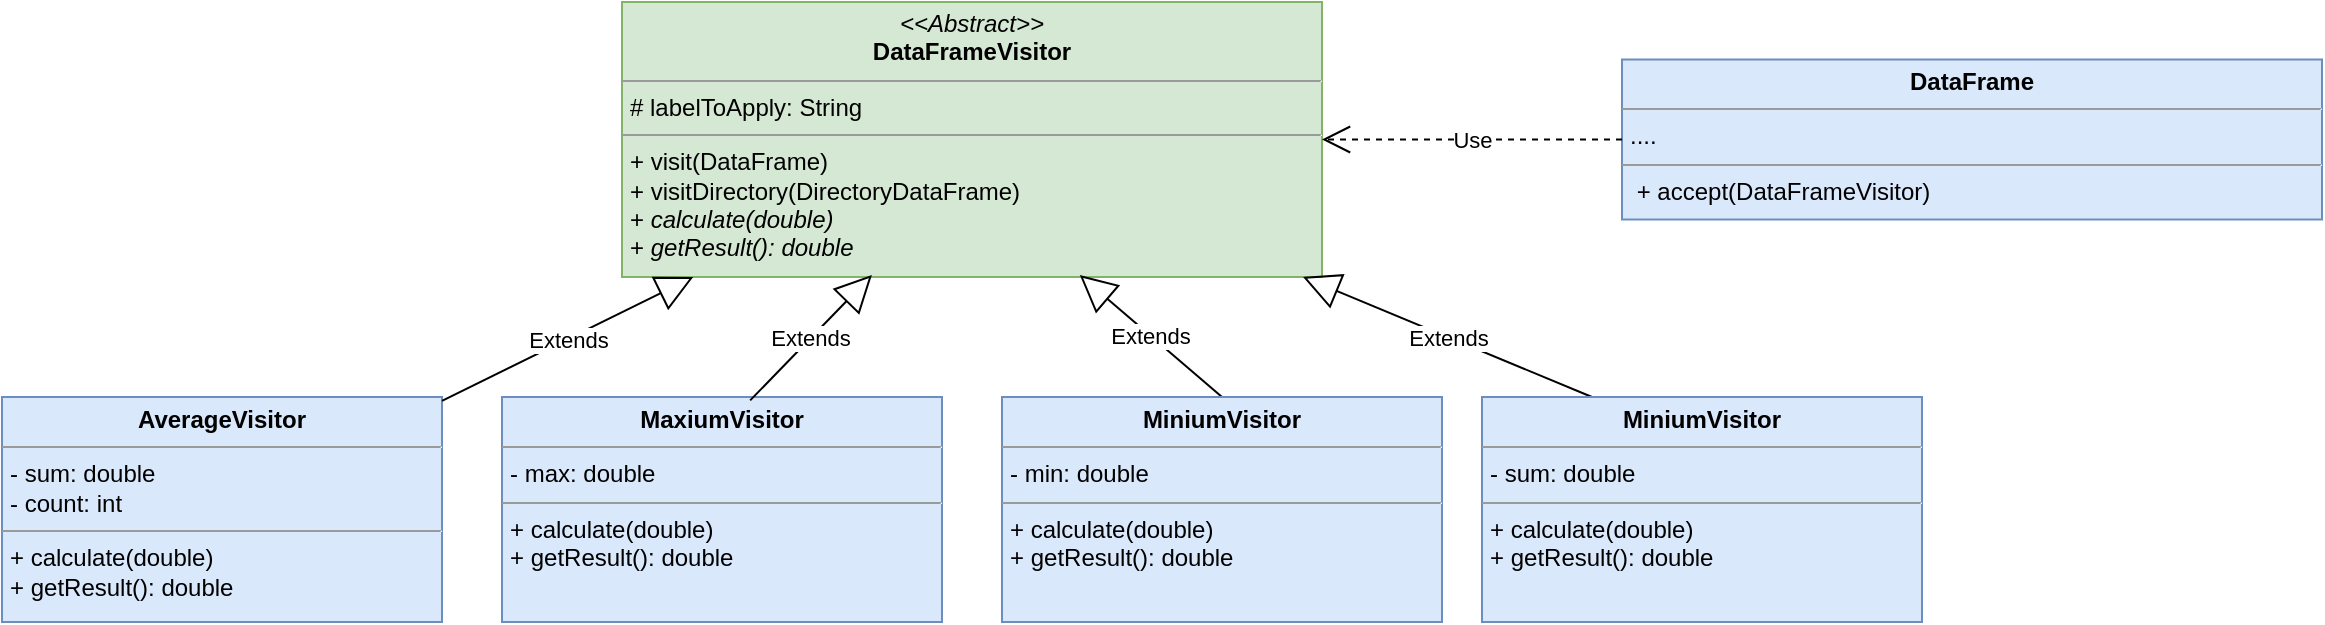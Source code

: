 <mxfile version="16.1.0" type="google"><diagram id="V5-rzfPQH0cTRpotUmMJ" name="Page-1"><mxGraphModel dx="1297" dy="611" grid="1" gridSize="10" guides="1" tooltips="1" connect="1" arrows="1" fold="1" page="1" pageScale="1" pageWidth="827" pageHeight="1169" math="0" shadow="0"><root><mxCell id="0"/><mxCell id="1" parent="0"/><mxCell id="WJecwUVQD8D9xX87UL5y-11" value="&lt;p style=&quot;margin: 0px ; margin-top: 4px ; text-align: center&quot;&gt;&lt;i&gt;&amp;lt;&amp;lt;Abstract&amp;gt;&amp;gt;&lt;/i&gt;&lt;br&gt;&lt;b&gt;DataFrameVisitor&lt;/b&gt;&lt;/p&gt;&lt;hr size=&quot;1&quot;&gt;&lt;p style=&quot;margin: 0px ; margin-left: 4px&quot;&gt;# labelToApply: String&lt;/p&gt;&lt;hr size=&quot;1&quot;&gt;&lt;p style=&quot;margin: 0px ; margin-left: 4px&quot;&gt;+ visit(DataFrame)&lt;/p&gt;&lt;p style=&quot;margin: 0px ; margin-left: 4px&quot;&gt;+ visitDirectory(DirectoryDataFrame)&lt;/p&gt;&lt;p style=&quot;margin: 0px ; margin-left: 4px&quot;&gt;+&amp;nbsp;&lt;i&gt;calculate(double)&lt;/i&gt;&lt;/p&gt;&lt;p style=&quot;margin: 0px ; margin-left: 4px&quot;&gt;+&lt;i&gt; getResult(): double&lt;/i&gt;&lt;/p&gt;&lt;p style=&quot;margin: 0px ; margin-left: 4px&quot;&gt;&lt;br&gt;&lt;/p&gt;" style="verticalAlign=top;align=left;overflow=fill;fontSize=12;fontFamily=Helvetica;html=1;fillColor=#d5e8d4;strokeColor=#82b366;" vertex="1" parent="1"><mxGeometry x="770" y="250" width="350" height="137.5" as="geometry"/></mxCell><mxCell id="WJecwUVQD8D9xX87UL5y-12" value="&lt;p style=&quot;margin: 0px ; margin-top: 4px ; text-align: center&quot;&gt;&lt;b&gt;DataFrame&lt;/b&gt;&lt;/p&gt;&lt;hr size=&quot;1&quot;&gt;&lt;p style=&quot;margin: 0px ; margin-left: 4px&quot;&gt;....&lt;/p&gt;&lt;hr size=&quot;1&quot;&gt;&lt;p style=&quot;margin: 0px ; margin-left: 4px&quot;&gt;&amp;nbsp;+ accept(DataFrameVisitor)&lt;/p&gt;" style="verticalAlign=top;align=left;overflow=fill;fontSize=12;fontFamily=Helvetica;html=1;fillColor=#dae8fc;strokeColor=#6c8ebf;" vertex="1" parent="1"><mxGeometry x="1270" y="278.75" width="350" height="80" as="geometry"/></mxCell><mxCell id="WJecwUVQD8D9xX87UL5y-13" value="Use" style="endArrow=open;endSize=12;dashed=1;html=1;rounded=0;" edge="1" parent="1" source="WJecwUVQD8D9xX87UL5y-12" target="WJecwUVQD8D9xX87UL5y-11"><mxGeometry width="160" relative="1" as="geometry"><mxPoint x="1050" y="357.5" as="sourcePoint"/><mxPoint x="1210" y="357.5" as="targetPoint"/></mxGeometry></mxCell><mxCell id="WJecwUVQD8D9xX87UL5y-14" value="&lt;p style=&quot;margin: 0px ; margin-top: 4px ; text-align: center&quot;&gt;&lt;b&gt;AverageVisitor&lt;/b&gt;&lt;/p&gt;&lt;hr size=&quot;1&quot;&gt;&lt;p style=&quot;margin: 0px ; margin-left: 4px&quot;&gt;- sum: double&lt;/p&gt;&lt;p style=&quot;margin: 0px ; margin-left: 4px&quot;&gt;- count: int&lt;/p&gt;&lt;hr size=&quot;1&quot;&gt;&lt;p style=&quot;margin: 0px ; margin-left: 4px&quot;&gt;+ calculate(double)&lt;br&gt;&lt;/p&gt;&lt;p style=&quot;margin: 0px 0px 0px 4px&quot;&gt;+ getResult(): double&lt;/p&gt;&lt;p style=&quot;margin: 0px 0px 0px 4px&quot;&gt;&lt;br&gt;&lt;/p&gt;" style="verticalAlign=top;align=left;overflow=fill;fontSize=12;fontFamily=Helvetica;html=1;fillColor=#dae8fc;strokeColor=#6c8ebf;" vertex="1" parent="1"><mxGeometry x="460" y="447.5" width="220" height="112.5" as="geometry"/></mxCell><mxCell id="WJecwUVQD8D9xX87UL5y-15" value="Extends" style="endArrow=block;endSize=16;endFill=0;html=1;rounded=0;" edge="1" parent="1" source="WJecwUVQD8D9xX87UL5y-14" target="WJecwUVQD8D9xX87UL5y-11"><mxGeometry width="160" relative="1" as="geometry"><mxPoint x="970" y="307.5" as="sourcePoint"/><mxPoint x="1130" y="307.5" as="targetPoint"/></mxGeometry></mxCell><mxCell id="WJecwUVQD8D9xX87UL5y-16" value="Extends" style="endArrow=block;endSize=16;endFill=0;html=1;rounded=0;exitX=0.25;exitY=0;exitDx=0;exitDy=0;" edge="1" parent="1" source="WJecwUVQD8D9xX87UL5y-17" target="WJecwUVQD8D9xX87UL5y-11"><mxGeometry width="160" relative="1" as="geometry"><mxPoint x="1025.846" y="517.5" as="sourcePoint"/><mxPoint x="1130" y="307.5" as="targetPoint"/></mxGeometry></mxCell><mxCell id="WJecwUVQD8D9xX87UL5y-17" value="&lt;p style=&quot;margin: 0px ; margin-top: 4px ; text-align: center&quot;&gt;&lt;b&gt;MiniumVisitor&lt;/b&gt;&lt;/p&gt;&lt;hr size=&quot;1&quot;&gt;&lt;p style=&quot;margin: 0px ; margin-left: 4px&quot;&gt;- sum: double&lt;/p&gt;&lt;hr size=&quot;1&quot;&gt;&lt;p style=&quot;margin: 0px 0px 0px 4px&quot;&gt;+ calculate(double)&lt;br&gt;&lt;/p&gt;&lt;p style=&quot;margin: 0px 0px 0px 4px&quot;&gt;+ getResult(): double&lt;/p&gt;" style="verticalAlign=top;align=left;overflow=fill;fontSize=12;fontFamily=Helvetica;html=1;fillColor=#dae8fc;strokeColor=#6c8ebf;" vertex="1" parent="1"><mxGeometry x="1200" y="447.5" width="220" height="112.5" as="geometry"/></mxCell><mxCell id="WJecwUVQD8D9xX87UL5y-18" value="&lt;p style=&quot;margin: 0px ; margin-top: 4px ; text-align: center&quot;&gt;&lt;b&gt;MaxiumVisitor&lt;/b&gt;&lt;/p&gt;&lt;hr size=&quot;1&quot;&gt;&lt;p style=&quot;margin: 0px ; margin-left: 4px&quot;&gt;- max: double&lt;/p&gt;&lt;hr size=&quot;1&quot;&gt;&lt;p style=&quot;margin: 0px 0px 0px 4px&quot;&gt;+ calculate(double)&lt;br&gt;&lt;/p&gt;&lt;p style=&quot;margin: 0px 0px 0px 4px&quot;&gt;+ getResult(): double&lt;/p&gt;&lt;p style=&quot;margin: 0px 0px 0px 4px&quot;&gt;&lt;br&gt;&lt;/p&gt;" style="verticalAlign=top;align=left;overflow=fill;fontSize=12;fontFamily=Helvetica;html=1;fillColor=#dae8fc;strokeColor=#6c8ebf;" vertex="1" parent="1"><mxGeometry x="710" y="447.5" width="220" height="112.5" as="geometry"/></mxCell><mxCell id="WJecwUVQD8D9xX87UL5y-19" value="Extends" style="endArrow=block;endSize=16;endFill=0;html=1;rounded=0;exitX=0.564;exitY=0.015;exitDx=0;exitDy=0;exitPerimeter=0;entryX=0.357;entryY=0.993;entryDx=0;entryDy=0;entryPerimeter=0;" edge="1" parent="1" source="WJecwUVQD8D9xX87UL5y-18" target="WJecwUVQD8D9xX87UL5y-11"><mxGeometry width="160" relative="1" as="geometry"><mxPoint x="948.666" y="517.5" as="sourcePoint"/><mxPoint x="849.999" y="387.5" as="targetPoint"/></mxGeometry></mxCell><mxCell id="WJecwUVQD8D9xX87UL5y-20" value="Extends" style="endArrow=block;endSize=16;endFill=0;html=1;rounded=0;entryX=0.654;entryY=0.993;entryDx=0;entryDy=0;entryPerimeter=0;exitX=0.5;exitY=0;exitDx=0;exitDy=0;" edge="1" parent="1" source="WJecwUVQD8D9xX87UL5y-21" target="WJecwUVQD8D9xX87UL5y-11"><mxGeometry width="160" relative="1" as="geometry"><mxPoint x="1046" y="437.5" as="sourcePoint"/><mxPoint x="947.179" y="387.5" as="targetPoint"/></mxGeometry></mxCell><mxCell id="WJecwUVQD8D9xX87UL5y-21" value="&lt;p style=&quot;margin: 0px ; margin-top: 4px ; text-align: center&quot;&gt;&lt;b&gt;MiniumVisitor&lt;/b&gt;&lt;/p&gt;&lt;hr size=&quot;1&quot;&gt;&lt;p style=&quot;margin: 0px ; margin-left: 4px&quot;&gt;- min: double&lt;/p&gt;&lt;hr size=&quot;1&quot;&gt;&lt;p style=&quot;margin: 0px 0px 0px 4px&quot;&gt;+ calculate(double)&lt;br&gt;&lt;/p&gt;&lt;p style=&quot;margin: 0px 0px 0px 4px&quot;&gt;+ getResult(): double&lt;/p&gt;" style="verticalAlign=top;align=left;overflow=fill;fontSize=12;fontFamily=Helvetica;html=1;fillColor=#dae8fc;strokeColor=#6c8ebf;" vertex="1" parent="1"><mxGeometry x="960" y="447.5" width="220" height="112.5" as="geometry"/></mxCell></root></mxGraphModel></diagram></mxfile>